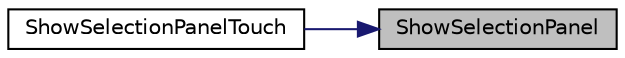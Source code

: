 digraph "ShowSelectionPanel"
{
 // INTERACTIVE_SVG=YES
 // LATEX_PDF_SIZE
  edge [fontname="Helvetica",fontsize="10",labelfontname="Helvetica",labelfontsize="10"];
  node [fontname="Helvetica",fontsize="10",shape=record];
  rankdir="RL";
  Node1 [label="ShowSelectionPanel",height=0.2,width=0.4,color="black", fillcolor="grey75", style="filled", fontcolor="black",tooltip="Show selection panel."];
  Node1 -> Node2 [dir="back",color="midnightblue",fontsize="10",style="solid",fontname="Helvetica"];
  Node2 [label="ShowSelectionPanelTouch",height=0.2,width=0.4,color="black", fillcolor="white", style="filled",URL="$class_mirage_x_r_1_1_ui_manager.html#a8d5befc5247746c9534efc7065ae6091",tooltip="Touch activated show selection panel."];
}
